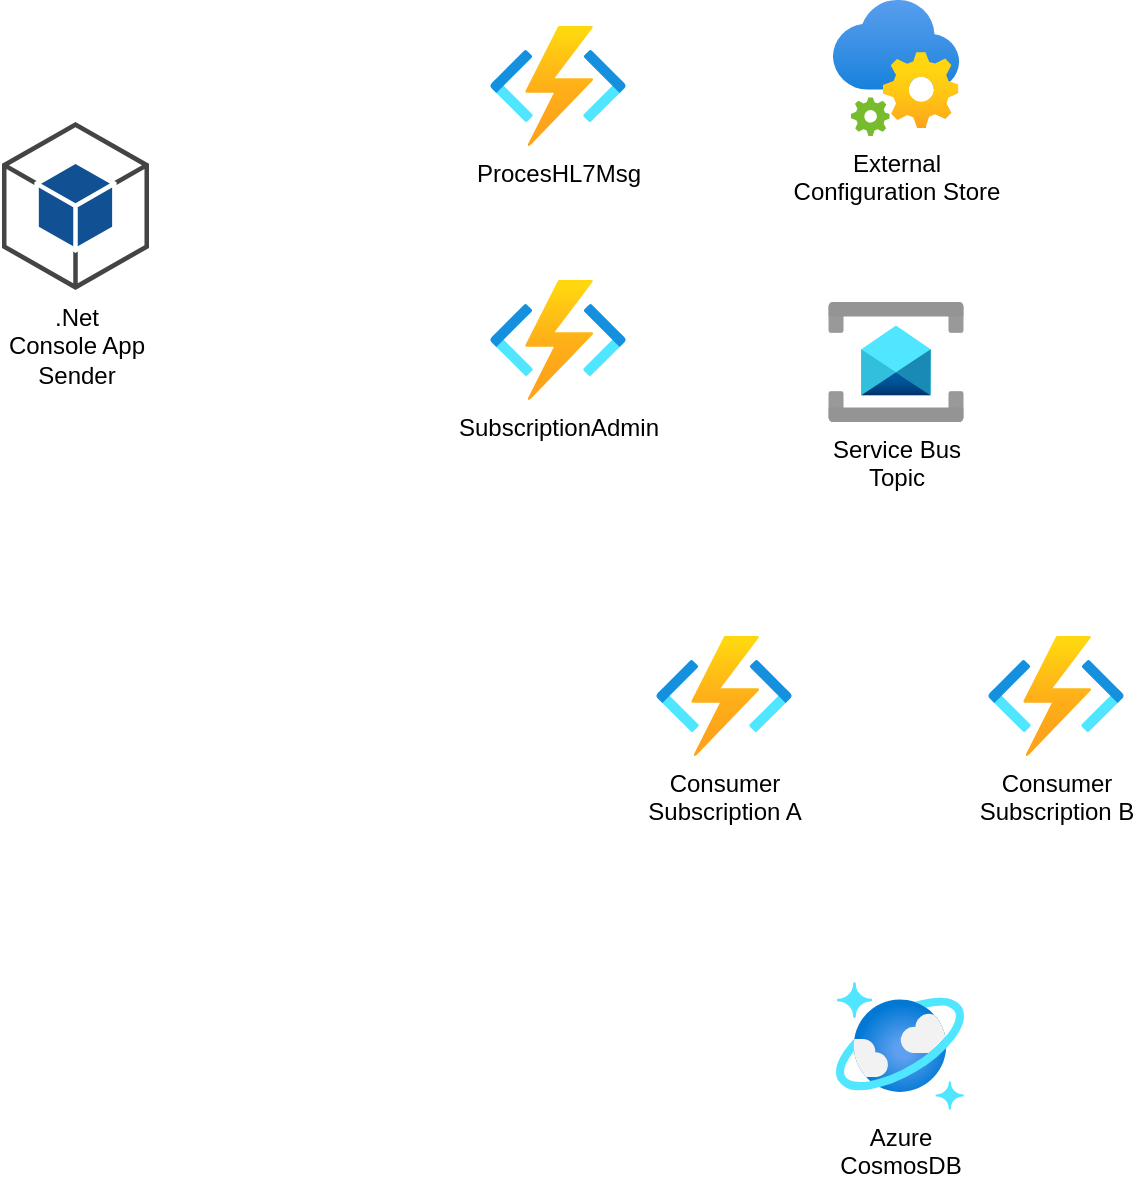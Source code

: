 <mxfile>
    <diagram id="NGofBhB6Dc7hQQqxr-dl" name="Page-1">
        <mxGraphModel dx="1022" dy="784" grid="0" gridSize="10" guides="1" tooltips="1" connect="1" arrows="1" fold="1" page="1" pageScale="1" pageWidth="850" pageHeight="1100" math="0" shadow="0">
            <root>
                <mxCell id="0"/>
                <mxCell id="1" parent="0"/>
                <mxCell id="2" value="ProcesHL7Msg" style="aspect=fixed;html=1;points=[];align=center;image;fontSize=12;image=img/lib/azure2/iot/Function_Apps.svg;" vertex="1" parent="1">
                    <mxGeometry x="361" y="237" width="68" height="60" as="geometry"/>
                </mxCell>
                <mxCell id="3" value="SubscriptionAdmin" style="aspect=fixed;html=1;points=[];align=center;image;fontSize=12;image=img/lib/azure2/iot/Function_Apps.svg;" vertex="1" parent="1">
                    <mxGeometry x="361" y="364" width="68" height="60" as="geometry"/>
                </mxCell>
                <mxCell id="4" value="External&lt;br&gt;Configuration Store" style="aspect=fixed;html=1;points=[];align=center;image;fontSize=12;image=img/lib/azure2/integration/App_Configuration.svg;" vertex="1" parent="1">
                    <mxGeometry x="532" y="224" width="64" height="68" as="geometry"/>
                </mxCell>
                <mxCell id="5" value="Service Bus&lt;br&gt;Topic" style="aspect=fixed;html=1;points=[];align=center;image;fontSize=12;image=img/lib/azure2/integration/Service_Bus.svg;" vertex="1" parent="1">
                    <mxGeometry x="530" y="375" width="68" height="60" as="geometry"/>
                </mxCell>
                <mxCell id="6" value="Consumer&lt;br&gt;Subscription A" style="aspect=fixed;html=1;points=[];align=center;image;fontSize=12;image=img/lib/azure2/iot/Function_Apps.svg;" vertex="1" parent="1">
                    <mxGeometry x="444" y="542" width="68" height="60" as="geometry"/>
                </mxCell>
                <mxCell id="7" value="Consumer&lt;br&gt;Subscription B" style="aspect=fixed;html=1;points=[];align=center;image;fontSize=12;image=img/lib/azure2/iot/Function_Apps.svg;" vertex="1" parent="1">
                    <mxGeometry x="610" y="542" width="68" height="60" as="geometry"/>
                </mxCell>
                <mxCell id="8" value=".Net&lt;br&gt;Console App&lt;br&gt;Sender" style="outlineConnect=0;dashed=0;verticalLabelPosition=bottom;verticalAlign=top;align=center;html=1;shape=mxgraph.aws3.android;fillColor=#115193;gradientColor=none;" vertex="1" parent="1">
                    <mxGeometry x="117" y="285" width="73.5" height="84" as="geometry"/>
                </mxCell>
                <mxCell id="10" value="Azure&lt;br&gt;CosmosDB" style="aspect=fixed;html=1;points=[];align=center;image;fontSize=12;image=img/lib/azure2/databases/Azure_Cosmos_DB.svg;" vertex="1" parent="1">
                    <mxGeometry x="534" y="715" width="64" height="64" as="geometry"/>
                </mxCell>
            </root>
        </mxGraphModel>
    </diagram>
</mxfile>